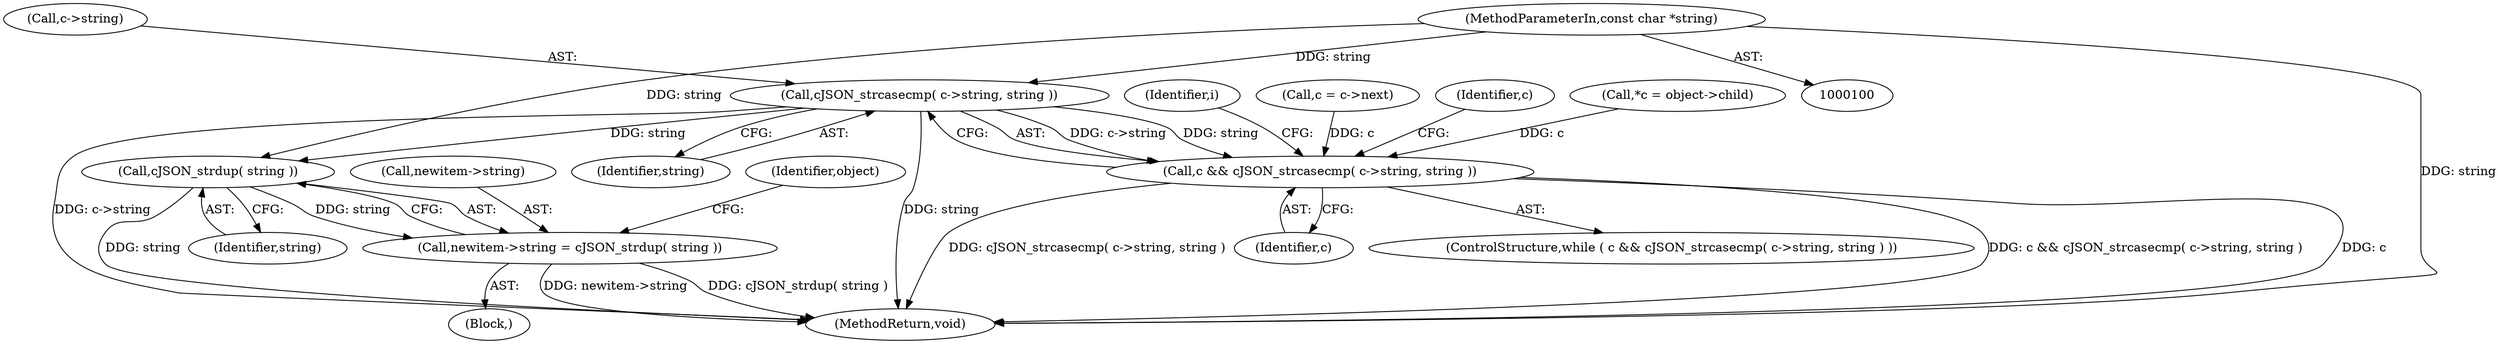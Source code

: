 digraph "1_iperf_91f2fa59e8ed80dfbf400add0164ee0e508e412a_30@del" {
"1000118" [label="(Call,cJSON_strcasecmp( c->string, string ))"];
"1000102" [label="(MethodParameterIn,const char *string)"];
"1000116" [label="(Call,c && cJSON_strcasecmp( c->string, string ))"];
"1000138" [label="(Call,cJSON_strdup( string ))"];
"1000134" [label="(Call,newitem->string = cJSON_strdup( string ))"];
"1000144" [label="(MethodReturn,void)"];
"1000122" [label="(Identifier,string)"];
"1000126" [label="(Call,c = c->next)"];
"1000135" [label="(Call,newitem->string)"];
"1000138" [label="(Call,cJSON_strdup( string ))"];
"1000132" [label="(Identifier,c)"];
"1000110" [label="(Call,*c = object->child)"];
"1000119" [label="(Call,c->string)"];
"1000134" [label="(Call,newitem->string = cJSON_strdup( string ))"];
"1000118" [label="(Call,cJSON_strcasecmp( c->string, string ))"];
"1000133" [label="(Block,)"];
"1000139" [label="(Identifier,string)"];
"1000117" [label="(Identifier,c)"];
"1000116" [label="(Call,c && cJSON_strcasecmp( c->string, string ))"];
"1000141" [label="(Identifier,object)"];
"1000125" [label="(Identifier,i)"];
"1000102" [label="(MethodParameterIn,const char *string)"];
"1000115" [label="(ControlStructure,while ( c && cJSON_strcasecmp( c->string, string ) ))"];
"1000118" -> "1000116"  [label="AST: "];
"1000118" -> "1000122"  [label="CFG: "];
"1000119" -> "1000118"  [label="AST: "];
"1000122" -> "1000118"  [label="AST: "];
"1000116" -> "1000118"  [label="CFG: "];
"1000118" -> "1000144"  [label="DDG: c->string"];
"1000118" -> "1000144"  [label="DDG: string"];
"1000118" -> "1000116"  [label="DDG: c->string"];
"1000118" -> "1000116"  [label="DDG: string"];
"1000102" -> "1000118"  [label="DDG: string"];
"1000118" -> "1000138"  [label="DDG: string"];
"1000102" -> "1000100"  [label="AST: "];
"1000102" -> "1000144"  [label="DDG: string"];
"1000102" -> "1000138"  [label="DDG: string"];
"1000116" -> "1000115"  [label="AST: "];
"1000116" -> "1000117"  [label="CFG: "];
"1000117" -> "1000116"  [label="AST: "];
"1000125" -> "1000116"  [label="CFG: "];
"1000132" -> "1000116"  [label="CFG: "];
"1000116" -> "1000144"  [label="DDG: c"];
"1000116" -> "1000144"  [label="DDG: cJSON_strcasecmp( c->string, string )"];
"1000116" -> "1000144"  [label="DDG: c && cJSON_strcasecmp( c->string, string )"];
"1000126" -> "1000116"  [label="DDG: c"];
"1000110" -> "1000116"  [label="DDG: c"];
"1000138" -> "1000134"  [label="AST: "];
"1000138" -> "1000139"  [label="CFG: "];
"1000139" -> "1000138"  [label="AST: "];
"1000134" -> "1000138"  [label="CFG: "];
"1000138" -> "1000144"  [label="DDG: string"];
"1000138" -> "1000134"  [label="DDG: string"];
"1000134" -> "1000133"  [label="AST: "];
"1000135" -> "1000134"  [label="AST: "];
"1000141" -> "1000134"  [label="CFG: "];
"1000134" -> "1000144"  [label="DDG: newitem->string"];
"1000134" -> "1000144"  [label="DDG: cJSON_strdup( string )"];
}
